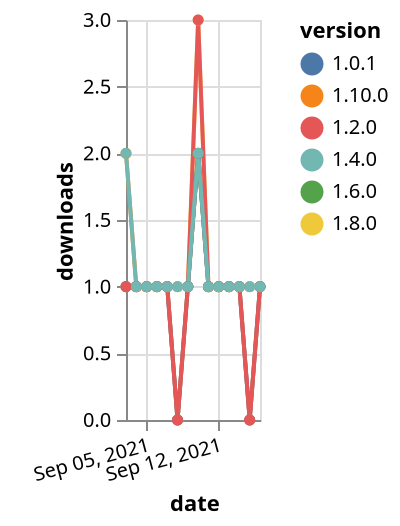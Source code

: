 {"$schema": "https://vega.github.io/schema/vega-lite/v5.json", "description": "A simple bar chart with embedded data.", "data": {"values": [{"date": "2021-09-03", "total": 160, "delta": 1, "version": "1.6.0"}, {"date": "2021-09-04", "total": 161, "delta": 1, "version": "1.6.0"}, {"date": "2021-09-05", "total": 162, "delta": 1, "version": "1.6.0"}, {"date": "2021-09-06", "total": 163, "delta": 1, "version": "1.6.0"}, {"date": "2021-09-07", "total": 164, "delta": 1, "version": "1.6.0"}, {"date": "2021-09-08", "total": 165, "delta": 1, "version": "1.6.0"}, {"date": "2021-09-09", "total": 166, "delta": 1, "version": "1.6.0"}, {"date": "2021-09-10", "total": 168, "delta": 2, "version": "1.6.0"}, {"date": "2021-09-11", "total": 169, "delta": 1, "version": "1.6.0"}, {"date": "2021-09-12", "total": 170, "delta": 1, "version": "1.6.0"}, {"date": "2021-09-13", "total": 171, "delta": 1, "version": "1.6.0"}, {"date": "2021-09-14", "total": 172, "delta": 1, "version": "1.6.0"}, {"date": "2021-09-15", "total": 173, "delta": 1, "version": "1.6.0"}, {"date": "2021-09-16", "total": 174, "delta": 1, "version": "1.6.0"}, {"date": "2021-09-03", "total": 177, "delta": 1, "version": "1.8.0"}, {"date": "2021-09-04", "total": 178, "delta": 1, "version": "1.8.0"}, {"date": "2021-09-05", "total": 179, "delta": 1, "version": "1.8.0"}, {"date": "2021-09-06", "total": 180, "delta": 1, "version": "1.8.0"}, {"date": "2021-09-07", "total": 181, "delta": 1, "version": "1.8.0"}, {"date": "2021-09-08", "total": 182, "delta": 1, "version": "1.8.0"}, {"date": "2021-09-09", "total": 183, "delta": 1, "version": "1.8.0"}, {"date": "2021-09-10", "total": 186, "delta": 3, "version": "1.8.0"}, {"date": "2021-09-11", "total": 187, "delta": 1, "version": "1.8.0"}, {"date": "2021-09-12", "total": 188, "delta": 1, "version": "1.8.0"}, {"date": "2021-09-13", "total": 189, "delta": 1, "version": "1.8.0"}, {"date": "2021-09-14", "total": 190, "delta": 1, "version": "1.8.0"}, {"date": "2021-09-15", "total": 191, "delta": 1, "version": "1.8.0"}, {"date": "2021-09-16", "total": 192, "delta": 1, "version": "1.8.0"}, {"date": "2021-09-03", "total": 118, "delta": 2, "version": "1.10.0"}, {"date": "2021-09-04", "total": 119, "delta": 1, "version": "1.10.0"}, {"date": "2021-09-05", "total": 120, "delta": 1, "version": "1.10.0"}, {"date": "2021-09-06", "total": 121, "delta": 1, "version": "1.10.0"}, {"date": "2021-09-07", "total": 122, "delta": 1, "version": "1.10.0"}, {"date": "2021-09-08", "total": 122, "delta": 0, "version": "1.10.0"}, {"date": "2021-09-09", "total": 123, "delta": 1, "version": "1.10.0"}, {"date": "2021-09-10", "total": 125, "delta": 2, "version": "1.10.0"}, {"date": "2021-09-11", "total": 126, "delta": 1, "version": "1.10.0"}, {"date": "2021-09-12", "total": 127, "delta": 1, "version": "1.10.0"}, {"date": "2021-09-13", "total": 128, "delta": 1, "version": "1.10.0"}, {"date": "2021-09-14", "total": 129, "delta": 1, "version": "1.10.0"}, {"date": "2021-09-15", "total": 129, "delta": 0, "version": "1.10.0"}, {"date": "2021-09-16", "total": 130, "delta": 1, "version": "1.10.0"}, {"date": "2021-09-03", "total": 231, "delta": 1, "version": "1.0.1"}, {"date": "2021-09-04", "total": 232, "delta": 1, "version": "1.0.1"}, {"date": "2021-09-05", "total": 233, "delta": 1, "version": "1.0.1"}, {"date": "2021-09-06", "total": 234, "delta": 1, "version": "1.0.1"}, {"date": "2021-09-07", "total": 235, "delta": 1, "version": "1.0.1"}, {"date": "2021-09-08", "total": 235, "delta": 0, "version": "1.0.1"}, {"date": "2021-09-09", "total": 236, "delta": 1, "version": "1.0.1"}, {"date": "2021-09-10", "total": 238, "delta": 2, "version": "1.0.1"}, {"date": "2021-09-11", "total": 239, "delta": 1, "version": "1.0.1"}, {"date": "2021-09-12", "total": 240, "delta": 1, "version": "1.0.1"}, {"date": "2021-09-13", "total": 241, "delta": 1, "version": "1.0.1"}, {"date": "2021-09-14", "total": 242, "delta": 1, "version": "1.0.1"}, {"date": "2021-09-15", "total": 242, "delta": 0, "version": "1.0.1"}, {"date": "2021-09-16", "total": 243, "delta": 1, "version": "1.0.1"}, {"date": "2021-09-03", "total": 323, "delta": 1, "version": "1.2.0"}, {"date": "2021-09-04", "total": 324, "delta": 1, "version": "1.2.0"}, {"date": "2021-09-05", "total": 325, "delta": 1, "version": "1.2.0"}, {"date": "2021-09-06", "total": 326, "delta": 1, "version": "1.2.0"}, {"date": "2021-09-07", "total": 327, "delta": 1, "version": "1.2.0"}, {"date": "2021-09-08", "total": 327, "delta": 0, "version": "1.2.0"}, {"date": "2021-09-09", "total": 328, "delta": 1, "version": "1.2.0"}, {"date": "2021-09-10", "total": 331, "delta": 3, "version": "1.2.0"}, {"date": "2021-09-11", "total": 332, "delta": 1, "version": "1.2.0"}, {"date": "2021-09-12", "total": 333, "delta": 1, "version": "1.2.0"}, {"date": "2021-09-13", "total": 334, "delta": 1, "version": "1.2.0"}, {"date": "2021-09-14", "total": 335, "delta": 1, "version": "1.2.0"}, {"date": "2021-09-15", "total": 335, "delta": 0, "version": "1.2.0"}, {"date": "2021-09-16", "total": 336, "delta": 1, "version": "1.2.0"}, {"date": "2021-09-03", "total": 176, "delta": 2, "version": "1.4.0"}, {"date": "2021-09-04", "total": 177, "delta": 1, "version": "1.4.0"}, {"date": "2021-09-05", "total": 178, "delta": 1, "version": "1.4.0"}, {"date": "2021-09-06", "total": 179, "delta": 1, "version": "1.4.0"}, {"date": "2021-09-07", "total": 180, "delta": 1, "version": "1.4.0"}, {"date": "2021-09-08", "total": 181, "delta": 1, "version": "1.4.0"}, {"date": "2021-09-09", "total": 182, "delta": 1, "version": "1.4.0"}, {"date": "2021-09-10", "total": 184, "delta": 2, "version": "1.4.0"}, {"date": "2021-09-11", "total": 185, "delta": 1, "version": "1.4.0"}, {"date": "2021-09-12", "total": 186, "delta": 1, "version": "1.4.0"}, {"date": "2021-09-13", "total": 187, "delta": 1, "version": "1.4.0"}, {"date": "2021-09-14", "total": 188, "delta": 1, "version": "1.4.0"}, {"date": "2021-09-15", "total": 189, "delta": 1, "version": "1.4.0"}, {"date": "2021-09-16", "total": 190, "delta": 1, "version": "1.4.0"}]}, "width": "container", "mark": {"type": "line", "point": {"filled": true}}, "encoding": {"x": {"field": "date", "type": "temporal", "timeUnit": "yearmonthdate", "title": "date", "axis": {"labelAngle": -15}}, "y": {"field": "delta", "type": "quantitative", "title": "downloads"}, "color": {"field": "version", "type": "nominal"}, "tooltip": {"field": "delta"}}}